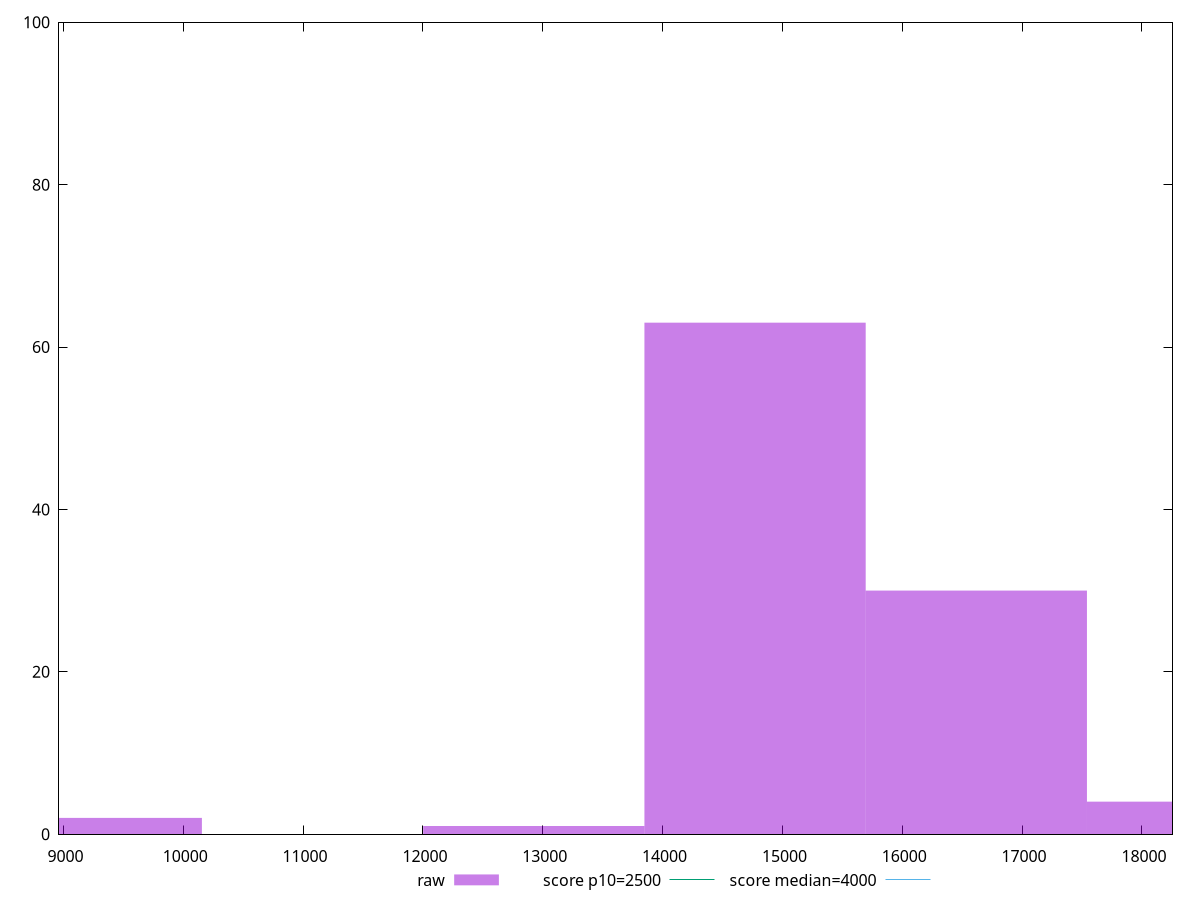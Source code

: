 reset

$raw <<EOF
9232.34727323187 2
14771.755637170992 63
16618.225091817367 30
12925.286182524618 1
18464.69454646374 4
EOF

set key outside below
set boxwidth 1846.469454646374
set xrange [8963.156999999996:18255.332999999995]
set yrange [0:100]
set trange [0:100]
set style fill transparent solid 0.5 noborder

set parametric
set terminal svg size 640, 490 enhanced background rgb 'white'
set output "report_00013_2021-02-09T12-04-24.940Z/largest-contentful-paint/samples/pages+cached/raw/histogram.svg"

plot $raw title "raw" with boxes, \
     2500,t title "score p10=2500", \
     4000,t title "score median=4000"

reset
